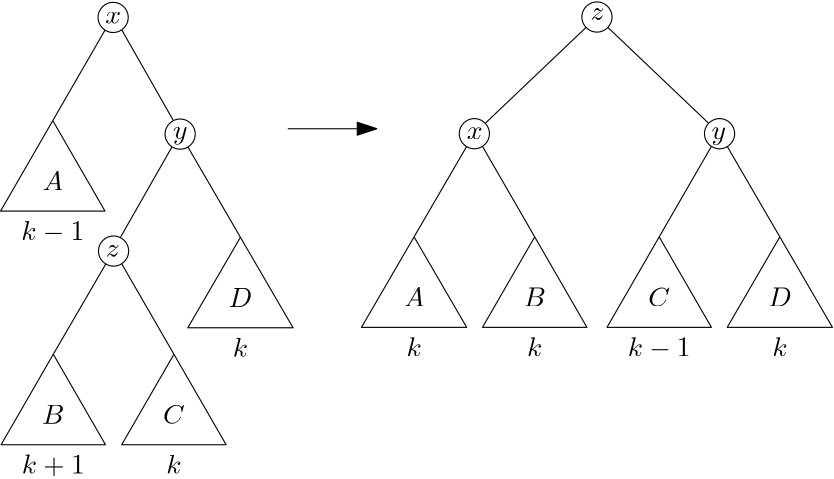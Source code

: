 <?xml version="1.0"?>
<!DOCTYPE ipe SYSTEM "ipe.dtd">
<ipe version="70206" creator="Ipe 7.2.7">
<info created="D:20211218033626" modified="D:20211220223136"/>
<ipestyle name="basic">
<symbol name="arrow/arc(spx)">
<path stroke="sym-stroke" fill="sym-stroke" pen="sym-pen">
0 0 m
-1 0.333 l
-1 -0.333 l
h
</path>
</symbol>
<symbol name="arrow/farc(spx)">
<path stroke="sym-stroke" fill="white" pen="sym-pen">
0 0 m
-1 0.333 l
-1 -0.333 l
h
</path>
</symbol>
<symbol name="arrow/ptarc(spx)">
<path stroke="sym-stroke" fill="sym-stroke" pen="sym-pen">
0 0 m
-1 0.333 l
-0.8 0 l
-1 -0.333 l
h
</path>
</symbol>
<symbol name="arrow/fptarc(spx)">
<path stroke="sym-stroke" fill="white" pen="sym-pen">
0 0 m
-1 0.333 l
-0.8 0 l
-1 -0.333 l
h
</path>
</symbol>
<symbol name="mark/circle(sx)" transformations="translations">
<path fill="sym-stroke">
0.6 0 0 0.6 0 0 e
0.4 0 0 0.4 0 0 e
</path>
</symbol>
<symbol name="mark/disk(sx)" transformations="translations">
<path fill="sym-stroke">
0.6 0 0 0.6 0 0 e
</path>
</symbol>
<symbol name="mark/fdisk(sfx)" transformations="translations">
<group>
<path fill="sym-fill">
0.5 0 0 0.5 0 0 e
</path>
<path fill="sym-stroke" fillrule="eofill">
0.6 0 0 0.6 0 0 e
0.4 0 0 0.4 0 0 e
</path>
</group>
</symbol>
<symbol name="mark/box(sx)" transformations="translations">
<path fill="sym-stroke" fillrule="eofill">
-0.6 -0.6 m
0.6 -0.6 l
0.6 0.6 l
-0.6 0.6 l
h
-0.4 -0.4 m
0.4 -0.4 l
0.4 0.4 l
-0.4 0.4 l
h
</path>
</symbol>
<symbol name="mark/square(sx)" transformations="translations">
<path fill="sym-stroke">
-0.6 -0.6 m
0.6 -0.6 l
0.6 0.6 l
-0.6 0.6 l
h
</path>
</symbol>
<symbol name="mark/fsquare(sfx)" transformations="translations">
<group>
<path fill="sym-fill">
-0.5 -0.5 m
0.5 -0.5 l
0.5 0.5 l
-0.5 0.5 l
h
</path>
<path fill="sym-stroke" fillrule="eofill">
-0.6 -0.6 m
0.6 -0.6 l
0.6 0.6 l
-0.6 0.6 l
h
-0.4 -0.4 m
0.4 -0.4 l
0.4 0.4 l
-0.4 0.4 l
h
</path>
</group>
</symbol>
<symbol name="mark/cross(sx)" transformations="translations">
<group>
<path fill="sym-stroke">
-0.43 -0.57 m
0.57 0.43 l
0.43 0.57 l
-0.57 -0.43 l
h
</path>
<path fill="sym-stroke">
-0.43 0.57 m
0.57 -0.43 l
0.43 -0.57 l
-0.57 0.43 l
h
</path>
</group>
</symbol>
<symbol name="arrow/fnormal(spx)">
<path stroke="sym-stroke" fill="white" pen="sym-pen">
0 0 m
-1 0.333 l
-1 -0.333 l
h
</path>
</symbol>
<symbol name="arrow/pointed(spx)">
<path stroke="sym-stroke" fill="sym-stroke" pen="sym-pen">
0 0 m
-1 0.333 l
-0.8 0 l
-1 -0.333 l
h
</path>
</symbol>
<symbol name="arrow/fpointed(spx)">
<path stroke="sym-stroke" fill="white" pen="sym-pen">
0 0 m
-1 0.333 l
-0.8 0 l
-1 -0.333 l
h
</path>
</symbol>
<symbol name="arrow/linear(spx)">
<path stroke="sym-stroke" pen="sym-pen">
-1 0.333 m
0 0 l
-1 -0.333 l
</path>
</symbol>
<symbol name="arrow/fdouble(spx)">
<path stroke="sym-stroke" fill="white" pen="sym-pen">
0 0 m
-1 0.333 l
-1 -0.333 l
h
-1 0 m
-2 0.333 l
-2 -0.333 l
h
</path>
</symbol>
<symbol name="arrow/double(spx)">
<path stroke="sym-stroke" fill="sym-stroke" pen="sym-pen">
0 0 m
-1 0.333 l
-1 -0.333 l
h
-1 0 m
-2 0.333 l
-2 -0.333 l
h
</path>
</symbol>
<pen name="heavier" value="0.8"/>
<pen name="fat" value="1.2"/>
<pen name="ultrafat" value="2"/>
<symbolsize name="large" value="5"/>
<symbolsize name="small" value="2"/>
<symbolsize name="tiny" value="1.1"/>
<arrowsize name="large" value="10"/>
<arrowsize name="small" value="5"/>
<arrowsize name="tiny" value="3"/>
<color name="red" value="1 0 0"/>
<color name="green" value="0 1 0"/>
<color name="blue" value="0 0 1"/>
<color name="yellow" value="1 1 0"/>
<color name="orange" value="1 0.647 0"/>
<color name="gold" value="1 0.843 0"/>
<color name="purple" value="0.627 0.125 0.941"/>
<color name="gray" value="0.745"/>
<color name="brown" value="0.647 0.165 0.165"/>
<color name="navy" value="0 0 0.502"/>
<color name="pink" value="1 0.753 0.796"/>
<color name="seagreen" value="0.18 0.545 0.341"/>
<color name="turquoise" value="0.251 0.878 0.816"/>
<color name="violet" value="0.933 0.51 0.933"/>
<color name="darkblue" value="0 0 0.545"/>
<color name="darkcyan" value="0 0.545 0.545"/>
<color name="darkgray" value="0.663"/>
<color name="darkgreen" value="0 0.392 0"/>
<color name="darkmagenta" value="0.545 0 0.545"/>
<color name="darkorange" value="1 0.549 0"/>
<color name="darkred" value="0.545 0 0"/>
<color name="lightblue" value="0.678 0.847 0.902"/>
<color name="lightcyan" value="0.878 1 1"/>
<color name="lightgray" value="0.827"/>
<color name="lightgreen" value="0.565 0.933 0.565"/>
<color name="lightyellow" value="1 1 0.878"/>
<dashstyle name="dashed" value="[4] 0"/>
<dashstyle name="dotted" value="[1 3] 0"/>
<dashstyle name="dash dotted" value="[4 2 1 2] 0"/>
<dashstyle name="dash dot dotted" value="[4 2 1 2 1 2] 0"/>
<textsize name="large" value="\large"/>
<textsize name="Large" value="\Large"/>
<textsize name="LARGE" value="\LARGE"/>
<textsize name="huge" value="\huge"/>
<textsize name="Huge" value="\Huge"/>
<textsize name="small" value="\small"/>
<textsize name="footnote" value="\footnotesize"/>
<textsize name="tiny" value="\tiny"/>
<textstyle name="center" begin="\begin{center}" end="\end{center}"/>
<textstyle name="itemize" begin="\begin{itemize}" end="\end{itemize}"/>
<textstyle name="item" begin="\begin{itemize}\item{}" end="\end{itemize}"/>
<gridsize name="4 pts" value="4"/>
<gridsize name="8 pts (~3 mm)" value="8"/>
<gridsize name="16 pts (~6 mm)" value="16"/>
<gridsize name="32 pts (~12 mm)" value="32"/>
<gridsize name="10 pts (~3.5 mm)" value="10"/>
<gridsize name="20 pts (~7 mm)" value="20"/>
<gridsize name="14 pts (~5 mm)" value="14"/>
<gridsize name="28 pts (~10 mm)" value="28"/>
<gridsize name="56 pts (~20 mm)" value="56"/>
<anglesize name="90 deg" value="90"/>
<anglesize name="60 deg" value="60"/>
<anglesize name="45 deg" value="45"/>
<anglesize name="30 deg" value="30"/>
<anglesize name="22.5 deg" value="22.5"/>
<opacity name="10%" value="0.1"/>
<opacity name="30%" value="0.3"/>
<opacity name="50%" value="0.5"/>
<opacity name="75%" value="0.75"/>
<tiling name="falling" angle="-60" step="4" width="1"/>
<tiling name="rising" angle="30" step="4" width="1"/>
</ipestyle>
<page>
<layer name="alpha"/>
<view layers="alpha" active="alpha"/>
<path layer="alpha" matrix="0.339266 0 0 0.339266 69.6869 569.22" stroke="black">
16 0 0 16 128 704 e
</path>
<path matrix="0.339266 0 0 0.339266 66.7596 570.077" stroke="black">
128 688 m
72.5843 591.983 l
</path>
<path matrix="0.171379 0.292798 -0.292798 0.171379 295.703 648.21" stroke="black">
128 688 m
72.5843 591.983 l
</path>
<path matrix="0.339266 0 0 0.339266 93.8126 527.218" stroke="black">
16 0 0 16 128 704 e
</path>
<path matrix="-0.341884 0 0 0.339266 183.752 528.075" stroke="black">
128 688 m
72.5843 591.983 l
</path>
<text matrix="1 0 0 1 78.2322 69.8389" transformations="translations" pos="32 736" stroke="black" type="label" width="5.694" height="4.289" depth="0" valign="baseline" style="math">x</text>
<text matrix="1 0 0 1 71.103 -23.4333" transformations="translations" pos="63.6018 787.855" stroke="black" type="label" width="5.242" height="4.297" depth="1.93" valign="baseline" style="math">y</text>
<path matrix="-0.339266 0 0 0.339266 286.575 527.366" stroke="black">
16 0 0 16 128 704 e
</path>
<path matrix="-0.339266 0 0 0.339266 308.303 495.648" stroke="black">
128 688 m
72.5843 591.983 l
183.416 591.983 l
128 688 l
128 688 l
</path>
<path matrix="-0.339266 0 0 0.339266 289.503 528.223" stroke="black">
128 688 m
72.5843 591.983 l
</path>
<path matrix="0.341884 0 0 0.339266 177.69 495.648" stroke="black">
128 688 m
72.5843 591.983 l
183.416 591.983 l
128 688 l
128 688 l
</path>
<path matrix="0.341884 0 0 0.339266 196.636 528.223" stroke="black">
128 688 m
72.5843 591.983 l
</path>
<text matrix="1 0 0 1 176.775 -23.6729" pos="63.6018 787.855" stroke="black" type="label" width="5.694" height="4.289" depth="0" valign="baseline" style="math">x</text>
<text matrix="1 0 0 1 145.858 -4.109" pos="114.991 708.109" stroke="black" type="label" width="8.057" height="6.808" depth="0" valign="baseline" style="math">B</text>
<text matrix="1 0 0 1 61.1374 -2.14425" pos="156.578 706.144" stroke="black" type="label" width="7.472" height="6.808" depth="0" valign="baseline" style="math">A</text>
<path stroke="black" arrow="normal/normal">
176 768 m
208 768 l
</path>
<path matrix="-0.171379 0.292798 0.292798 0.171379 -45.1972 606.103" stroke="black">
128 688 m
72.5843 591.983 l
</path>
<path matrix="-0.339266 0 0 0.339266 156.693 485.111" stroke="black">
16 0 0 16 128 704 e
</path>
<text matrix="1 0 0 1 46.893 -65.9279" pos="63.6018 787.855" stroke="black" type="label" width="5.071" height="4.289" depth="0" valign="baseline" style="math">z</text>
<path matrix="-0.339266 0 0 0.339266 159.621 485.968" stroke="black">
128 688 m
72.5843 591.983 l
</path>
<path matrix="0.341884 0 0 0.339266 66.754 485.968" stroke="black">
128 688 m
72.5843 591.983 l
</path>
<path matrix="0.339266 0 0 0.339266 287.999 527.366" stroke="black">
16 0 0 16 128 704 e
</path>
<path matrix="0.339266 0 0 0.339266 266.271 495.648" stroke="black">
128 688 m
72.5843 591.983 l
183.416 591.983 l
128 688 l
128 688 l
</path>
<path matrix="0.339266 0 0 0.339266 285.071 528.223" stroke="black">
128 688 m
72.5843 591.983 l
</path>
<path matrix="-0.341884 0 0 0.339266 396.884 495.648" stroke="black">
128 688 m
72.5843 591.983 l
183.416 591.983 l
128 688 l
128 688 l
</path>
<path matrix="-0.341884 0 0 0.339266 377.938 528.223" stroke="black">
128 688 m
72.5843 591.983 l
</path>
<text matrix="1 0 0 1 264.902 -23.6729" pos="63.6018 787.855" stroke="black" type="label" width="5.242" height="4.297" depth="1.93" valign="baseline" style="math">y</text>
<text matrix="1 0 0 1 190.789 -4.109" pos="114.991 708.109" stroke="black" type="label" width="7.833" height="6.808" depth="0" valign="baseline" style="math">C</text>
<text matrix="1 0 0 1 192.282 -2.14425" pos="156.578 706.144" stroke="black" type="label" width="8.525" height="6.808" depth="0" valign="baseline" style="math">D</text>
<path stroke="black">
327.493 769.951 m
291.219 804.469 l
</path>
<path stroke="black">
283.355 804.469 m
247.081 769.951 l
</path>
<path matrix="-0.339266 0 0 0.339266 330.713 569.368" stroke="black">
16 0 0 16 128 704 e
</path>
<text matrix="1 0 0 1 252.926 71.1494" pos="32 736" stroke="black" type="label" width="5.071" height="4.289" depth="0" valign="baseline" style="math">z</text>
<text matrix="1 0 0 1 218.367 -49.9062" transformations="translations" pos="80 736" stroke="black" type="label" width="22.658" height="6.919" depth="0.83" valign="baseline" style="math">k-1</text>
<text matrix="1 0 0 1 301.181 -8.8626" transformations="translations" pos="49.1914 694.956" stroke="black" type="label" width="5.5" height="6.918" depth="0" valign="baseline" style="math">k</text>
<text matrix="1 0 0 1 169.51 -8.8626" transformations="translations" pos="49.1914 694.956" stroke="black" type="label" width="5.5" height="6.918" depth="0" valign="baseline" style="math">k</text>
<text matrix="1 0 0 1 212.936 -8.8626" transformations="translations" pos="49.1914 694.956" stroke="black" type="label" width="5.5" height="6.918" depth="0" valign="baseline" style="math">k</text>
<path matrix="-0.341884 0 0 0.339266 202.698 495.5" stroke="black">
128 688 m
72.5843 591.983 l
183.416 591.983 l
128 688 l
128 688 l
</path>
<text matrix="1 0 0 1 -1.90441 -2.29255" pos="156.578 706.144" stroke="black" type="label" width="8.525" height="6.808" depth="0" valign="baseline" style="math">D</text>
<text matrix="1 0 0 1 106.995 -9.0109" transformations="translations" pos="49.1914 694.956" stroke="black" type="label" width="5.5" height="6.918" depth="0" valign="baseline" style="math">k</text>
<path matrix="0.339266 0 0 0.339266 91.5696 453.393" stroke="black">
128 688 m
72.5843 591.983 l
183.416 591.983 l
128 688 l
128 688 l
</path>
<text matrix="1 0 0 1 16.0876 -46.3643" pos="114.991 708.109" stroke="black" type="label" width="7.833" height="6.808" depth="0" valign="baseline" style="math">C</text>
<path matrix="-0.339266 0 0 0.339266 134.995 453.393" stroke="black">
128 688 m
72.5843 591.983 l
183.416 591.983 l
128 688 l
128 688 l
</path>
<text matrix="1 0 0 1 -27.4496 -46.3643" pos="114.991 708.109" stroke="black" type="label" width="8.057" height="6.808" depth="0" valign="baseline" style="math">B</text>
<text matrix="1 0 0 1 -68.9286 39.7095" pos="156.578 706.144" stroke="black" type="label" width="7.472" height="6.808" depth="0" valign="baseline" style="math">A</text>
<path matrix="0.339266 0 0 0.339266 47.96 537.502" stroke="black">
128 688 m
72.5843 591.983 l
183.416 591.983 l
128 688 l
128 688 l
</path>
<text matrix="1 0 0 1 0.0559851 -8.0525" transformations="translations" pos="80 736" stroke="black" type="label" width="22.658" height="6.919" depth="0.83" valign="baseline" style="math">k-1</text>
<text matrix="1 0 0 1 0.240363 -92.1615" transformations="translations" pos="80 736" stroke="black" type="label" width="22.658" height="6.919" depth="0.83" valign="baseline" style="math">k+1</text>
<text matrix="1 0 0 1 83.0537 -51.1179" transformations="translations" pos="49.1914 694.956" stroke="black" type="label" width="5.5" height="6.918" depth="0" valign="baseline" style="math">k</text>
</page>
</ipe>
